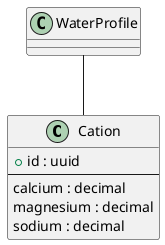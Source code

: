 @startuml
class "Cation" as Cation {
    + id : uuid
    --
    calcium : decimal /' EngUnit: ppm, Calcium Ca2+ '/
    magnesium : decimal /' EngUnit: ppm, Magnesium Mg2+ '/
    sodium : decimal /' EngUnit: ppm, Sodium Na+ '/
}

WaterProfile -- Cation
@enduml